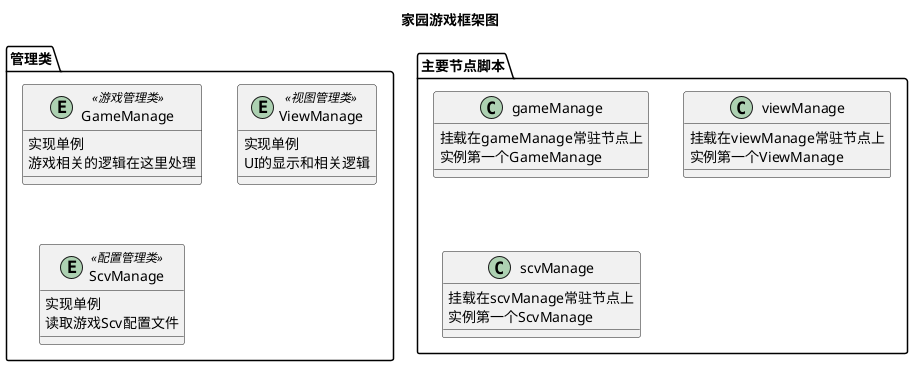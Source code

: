 @startuml TNT
skinparam groupInheritance 4
title 家园游戏框架图
package "管理类"
{
    entity GameManage<<游戏管理类>>
    {
        实现单例
        游戏相关的逻辑在这里处理
    }

    entity ViewManage<<视图管理类>>
    {
        实现单例
        UI的显示和相关逻辑
    }
    entity ScvManage<<配置管理类>>
    {
        实现单例
        读取游戏Scv配置文件
    }

}
package "主要节点脚本"
{
    
    class gameManage
    {
        挂载在gameManage常驻节点上
        实例第一个GameManage
    }
    class viewManage
    {
        挂载在viewManage常驻节点上
        实例第一个ViewManage
    }
    class scvManage
    {
        挂载在scvManage常驻节点上
        实例第一个ScvManage
    }


}


@enduml
